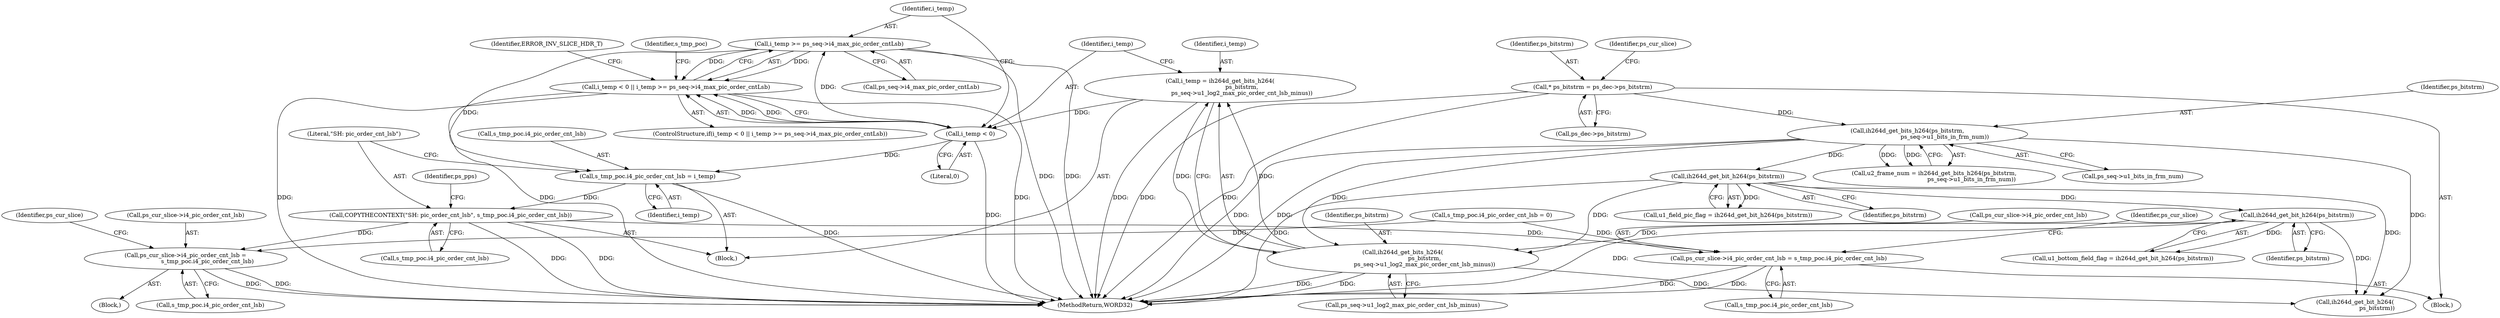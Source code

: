 digraph "0_Android_8b5fd8f24eba5dd19ab2f80ea11a9125aa882ae2@pointer" {
"1000606" [label="(Call,i_temp >= ps_seq->i4_max_pic_order_cntLsb)"];
"1000603" [label="(Call,i_temp < 0)"];
"1000594" [label="(Call,i_temp = ih264d_get_bits_h264(\n                        ps_bitstrm,\n                        ps_seq->u1_log2_max_pic_order_cnt_lsb_minus))"];
"1000596" [label="(Call,ih264d_get_bits_h264(\n                        ps_bitstrm,\n                        ps_seq->u1_log2_max_pic_order_cnt_lsb_minus))"];
"1000501" [label="(Call,ih264d_get_bit_h264(ps_bitstrm))"];
"1000481" [label="(Call,ih264d_get_bit_h264(ps_bitstrm))"];
"1000465" [label="(Call,ih264d_get_bits_h264(ps_bitstrm,\n                                         ps_seq->u1_bits_in_frm_num))"];
"1000166" [label="(Call,* ps_bitstrm = ps_dec->ps_bitstrm)"];
"1000602" [label="(Call,i_temp < 0 || i_temp >= ps_seq->i4_max_pic_order_cntLsb)"];
"1000613" [label="(Call,s_tmp_poc.i4_pic_order_cnt_lsb = i_temp)"];
"1000618" [label="(Call,COPYTHECONTEXT(\"SH: pic_order_cnt_lsb\", s_tmp_poc.i4_pic_order_cnt_lsb))"];
"1000905" [label="(Call,ps_cur_slice->i4_pic_order_cnt_lsb =\n                        s_tmp_poc.i4_pic_order_cnt_lsb)"];
"1001452" [label="(Call,ps_cur_slice->i4_pic_order_cnt_lsb = s_tmp_poc.i4_pic_order_cnt_lsb)"];
"1000465" [label="(Call,ih264d_get_bits_h264(ps_bitstrm,\n                                         ps_seq->u1_bits_in_frm_num))"];
"1000614" [label="(Call,s_tmp_poc.i4_pic_order_cnt_lsb)"];
"1000596" [label="(Call,ih264d_get_bits_h264(\n                        ps_bitstrm,\n                        ps_seq->u1_log2_max_pic_order_cnt_lsb_minus))"];
"1000605" [label="(Literal,0)"];
"1000467" [label="(Call,ps_seq->u1_bits_in_frm_num)"];
"1000482" [label="(Identifier,ps_bitstrm)"];
"1000167" [label="(Identifier,ps_bitstrm)"];
"1000618" [label="(Call,COPYTHECONTEXT(\"SH: pic_order_cnt_lsb\", s_tmp_poc.i4_pic_order_cnt_lsb))"];
"1000602" [label="(Call,i_temp < 0 || i_temp >= ps_seq->i4_max_pic_order_cntLsb)"];
"1000466" [label="(Identifier,ps_bitstrm)"];
"1000905" [label="(Call,ps_cur_slice->i4_pic_order_cnt_lsb =\n                        s_tmp_poc.i4_pic_order_cnt_lsb)"];
"1000574" [label="(Call,s_tmp_poc.i4_pic_order_cnt_lsb = 0)"];
"1001505" [label="(Call,ih264d_get_bit_h264(\n                        ps_bitstrm))"];
"1000606" [label="(Call,i_temp >= ps_seq->i4_max_pic_order_cntLsb)"];
"1000877" [label="(Block,)"];
"1000164" [label="(Block,)"];
"1000627" [label="(Identifier,ps_pps)"];
"1000481" [label="(Call,ih264d_get_bit_h264(ps_bitstrm))"];
"1000620" [label="(Call,s_tmp_poc.i4_pic_order_cnt_lsb)"];
"1000175" [label="(Identifier,ps_cur_slice)"];
"1000607" [label="(Identifier,i_temp)"];
"1000479" [label="(Call,u1_field_pic_flag = ih264d_get_bit_h264(ps_bitstrm))"];
"1000617" [label="(Identifier,i_temp)"];
"1000597" [label="(Identifier,ps_bitstrm)"];
"1000595" [label="(Identifier,i_temp)"];
"1001453" [label="(Call,ps_cur_slice->i4_pic_order_cnt_lsb)"];
"1002544" [label="(MethodReturn,WORD32)"];
"1000909" [label="(Call,s_tmp_poc.i4_pic_order_cnt_lsb)"];
"1000463" [label="(Call,u2_frame_num = ih264d_get_bits_h264(ps_bitstrm,\n                                         ps_seq->u1_bits_in_frm_num))"];
"1000608" [label="(Call,ps_seq->i4_max_pic_order_cntLsb)"];
"1000499" [label="(Call,u1_bottom_field_flag = ih264d_get_bit_h264(ps_bitstrm))"];
"1000619" [label="(Literal,\"SH: pic_order_cnt_lsb\")"];
"1000168" [label="(Call,ps_dec->ps_bitstrm)"];
"1000166" [label="(Call,* ps_bitstrm = ps_dec->ps_bitstrm)"];
"1000613" [label="(Call,s_tmp_poc.i4_pic_order_cnt_lsb = i_temp)"];
"1000501" [label="(Call,ih264d_get_bit_h264(ps_bitstrm))"];
"1000601" [label="(ControlStructure,if(i_temp < 0 || i_temp >= ps_seq->i4_max_pic_order_cntLsb))"];
"1000593" [label="(Block,)"];
"1000612" [label="(Identifier,ERROR_INV_SLICE_HDR_T)"];
"1000914" [label="(Identifier,ps_cur_slice)"];
"1000615" [label="(Identifier,s_tmp_poc)"];
"1000604" [label="(Identifier,i_temp)"];
"1001461" [label="(Identifier,ps_cur_slice)"];
"1001452" [label="(Call,ps_cur_slice->i4_pic_order_cnt_lsb = s_tmp_poc.i4_pic_order_cnt_lsb)"];
"1001456" [label="(Call,s_tmp_poc.i4_pic_order_cnt_lsb)"];
"1000603" [label="(Call,i_temp < 0)"];
"1000502" [label="(Identifier,ps_bitstrm)"];
"1000598" [label="(Call,ps_seq->u1_log2_max_pic_order_cnt_lsb_minus)"];
"1000906" [label="(Call,ps_cur_slice->i4_pic_order_cnt_lsb)"];
"1000594" [label="(Call,i_temp = ih264d_get_bits_h264(\n                        ps_bitstrm,\n                        ps_seq->u1_log2_max_pic_order_cnt_lsb_minus))"];
"1000606" -> "1000602"  [label="AST: "];
"1000606" -> "1000608"  [label="CFG: "];
"1000607" -> "1000606"  [label="AST: "];
"1000608" -> "1000606"  [label="AST: "];
"1000602" -> "1000606"  [label="CFG: "];
"1000606" -> "1002544"  [label="DDG: "];
"1000606" -> "1002544"  [label="DDG: "];
"1000606" -> "1000602"  [label="DDG: "];
"1000606" -> "1000602"  [label="DDG: "];
"1000603" -> "1000606"  [label="DDG: "];
"1000606" -> "1000613"  [label="DDG: "];
"1000603" -> "1000602"  [label="AST: "];
"1000603" -> "1000605"  [label="CFG: "];
"1000604" -> "1000603"  [label="AST: "];
"1000605" -> "1000603"  [label="AST: "];
"1000607" -> "1000603"  [label="CFG: "];
"1000602" -> "1000603"  [label="CFG: "];
"1000603" -> "1002544"  [label="DDG: "];
"1000603" -> "1000602"  [label="DDG: "];
"1000603" -> "1000602"  [label="DDG: "];
"1000594" -> "1000603"  [label="DDG: "];
"1000603" -> "1000613"  [label="DDG: "];
"1000594" -> "1000593"  [label="AST: "];
"1000594" -> "1000596"  [label="CFG: "];
"1000595" -> "1000594"  [label="AST: "];
"1000596" -> "1000594"  [label="AST: "];
"1000604" -> "1000594"  [label="CFG: "];
"1000594" -> "1002544"  [label="DDG: "];
"1000596" -> "1000594"  [label="DDG: "];
"1000596" -> "1000594"  [label="DDG: "];
"1000596" -> "1000598"  [label="CFG: "];
"1000597" -> "1000596"  [label="AST: "];
"1000598" -> "1000596"  [label="AST: "];
"1000596" -> "1002544"  [label="DDG: "];
"1000596" -> "1002544"  [label="DDG: "];
"1000501" -> "1000596"  [label="DDG: "];
"1000481" -> "1000596"  [label="DDG: "];
"1000465" -> "1000596"  [label="DDG: "];
"1000596" -> "1001505"  [label="DDG: "];
"1000501" -> "1000499"  [label="AST: "];
"1000501" -> "1000502"  [label="CFG: "];
"1000502" -> "1000501"  [label="AST: "];
"1000499" -> "1000501"  [label="CFG: "];
"1000501" -> "1002544"  [label="DDG: "];
"1000501" -> "1000499"  [label="DDG: "];
"1000481" -> "1000501"  [label="DDG: "];
"1000501" -> "1001505"  [label="DDG: "];
"1000481" -> "1000479"  [label="AST: "];
"1000481" -> "1000482"  [label="CFG: "];
"1000482" -> "1000481"  [label="AST: "];
"1000479" -> "1000481"  [label="CFG: "];
"1000481" -> "1002544"  [label="DDG: "];
"1000481" -> "1000479"  [label="DDG: "];
"1000465" -> "1000481"  [label="DDG: "];
"1000481" -> "1001505"  [label="DDG: "];
"1000465" -> "1000463"  [label="AST: "];
"1000465" -> "1000467"  [label="CFG: "];
"1000466" -> "1000465"  [label="AST: "];
"1000467" -> "1000465"  [label="AST: "];
"1000463" -> "1000465"  [label="CFG: "];
"1000465" -> "1002544"  [label="DDG: "];
"1000465" -> "1002544"  [label="DDG: "];
"1000465" -> "1000463"  [label="DDG: "];
"1000465" -> "1000463"  [label="DDG: "];
"1000166" -> "1000465"  [label="DDG: "];
"1000465" -> "1001505"  [label="DDG: "];
"1000166" -> "1000164"  [label="AST: "];
"1000166" -> "1000168"  [label="CFG: "];
"1000167" -> "1000166"  [label="AST: "];
"1000168" -> "1000166"  [label="AST: "];
"1000175" -> "1000166"  [label="CFG: "];
"1000166" -> "1002544"  [label="DDG: "];
"1000166" -> "1002544"  [label="DDG: "];
"1000602" -> "1000601"  [label="AST: "];
"1000612" -> "1000602"  [label="CFG: "];
"1000615" -> "1000602"  [label="CFG: "];
"1000602" -> "1002544"  [label="DDG: "];
"1000602" -> "1002544"  [label="DDG: "];
"1000602" -> "1002544"  [label="DDG: "];
"1000613" -> "1000593"  [label="AST: "];
"1000613" -> "1000617"  [label="CFG: "];
"1000614" -> "1000613"  [label="AST: "];
"1000617" -> "1000613"  [label="AST: "];
"1000619" -> "1000613"  [label="CFG: "];
"1000613" -> "1002544"  [label="DDG: "];
"1000613" -> "1000618"  [label="DDG: "];
"1000618" -> "1000593"  [label="AST: "];
"1000618" -> "1000620"  [label="CFG: "];
"1000619" -> "1000618"  [label="AST: "];
"1000620" -> "1000618"  [label="AST: "];
"1000627" -> "1000618"  [label="CFG: "];
"1000618" -> "1002544"  [label="DDG: "];
"1000618" -> "1002544"  [label="DDG: "];
"1000618" -> "1000905"  [label="DDG: "];
"1000618" -> "1001452"  [label="DDG: "];
"1000905" -> "1000877"  [label="AST: "];
"1000905" -> "1000909"  [label="CFG: "];
"1000906" -> "1000905"  [label="AST: "];
"1000909" -> "1000905"  [label="AST: "];
"1000914" -> "1000905"  [label="CFG: "];
"1000905" -> "1002544"  [label="DDG: "];
"1000905" -> "1002544"  [label="DDG: "];
"1000574" -> "1000905"  [label="DDG: "];
"1001452" -> "1000164"  [label="AST: "];
"1001452" -> "1001456"  [label="CFG: "];
"1001453" -> "1001452"  [label="AST: "];
"1001456" -> "1001452"  [label="AST: "];
"1001461" -> "1001452"  [label="CFG: "];
"1001452" -> "1002544"  [label="DDG: "];
"1001452" -> "1002544"  [label="DDG: "];
"1000574" -> "1001452"  [label="DDG: "];
}
